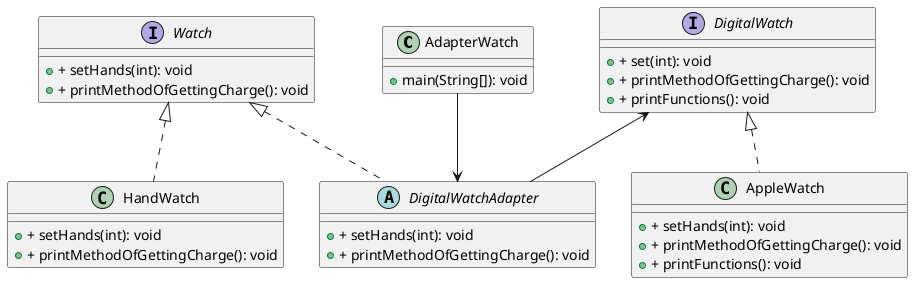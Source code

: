 @startuml
'https://plantuml.com/class-diagram
'https://www.techcrashcourse.com/2015/10/adapter-design-pattern.html

class  AdapterWatch {
 + main(String[]): void
}

interface Watch {
  + + setHands(int): void
  + + printMethodOfGettingCharge(): void
}

abstract class DigitalWatchAdapter {
  + + setHands(int): void
  + + printMethodOfGettingCharge(): void
}

interface DigitalWatch{
  + + set(int): void
  + + printMethodOfGettingCharge(): void
  + + printFunctions(): void
}

 class HandWatch {
  + + setHands(int): void
  + + printMethodOfGettingCharge(): void
}

class AppleWatch {
  + + setHands(int): void
  + + printMethodOfGettingCharge(): void
  + + printFunctions(): void
}

AdapterWatch -->  DigitalWatchAdapter
Watch <|.. DigitalWatchAdapter
DigitalWatch <-- DigitalWatchAdapter
Watch <|.. HandWatch
DigitalWatch <|.. AppleWatch

@enduml